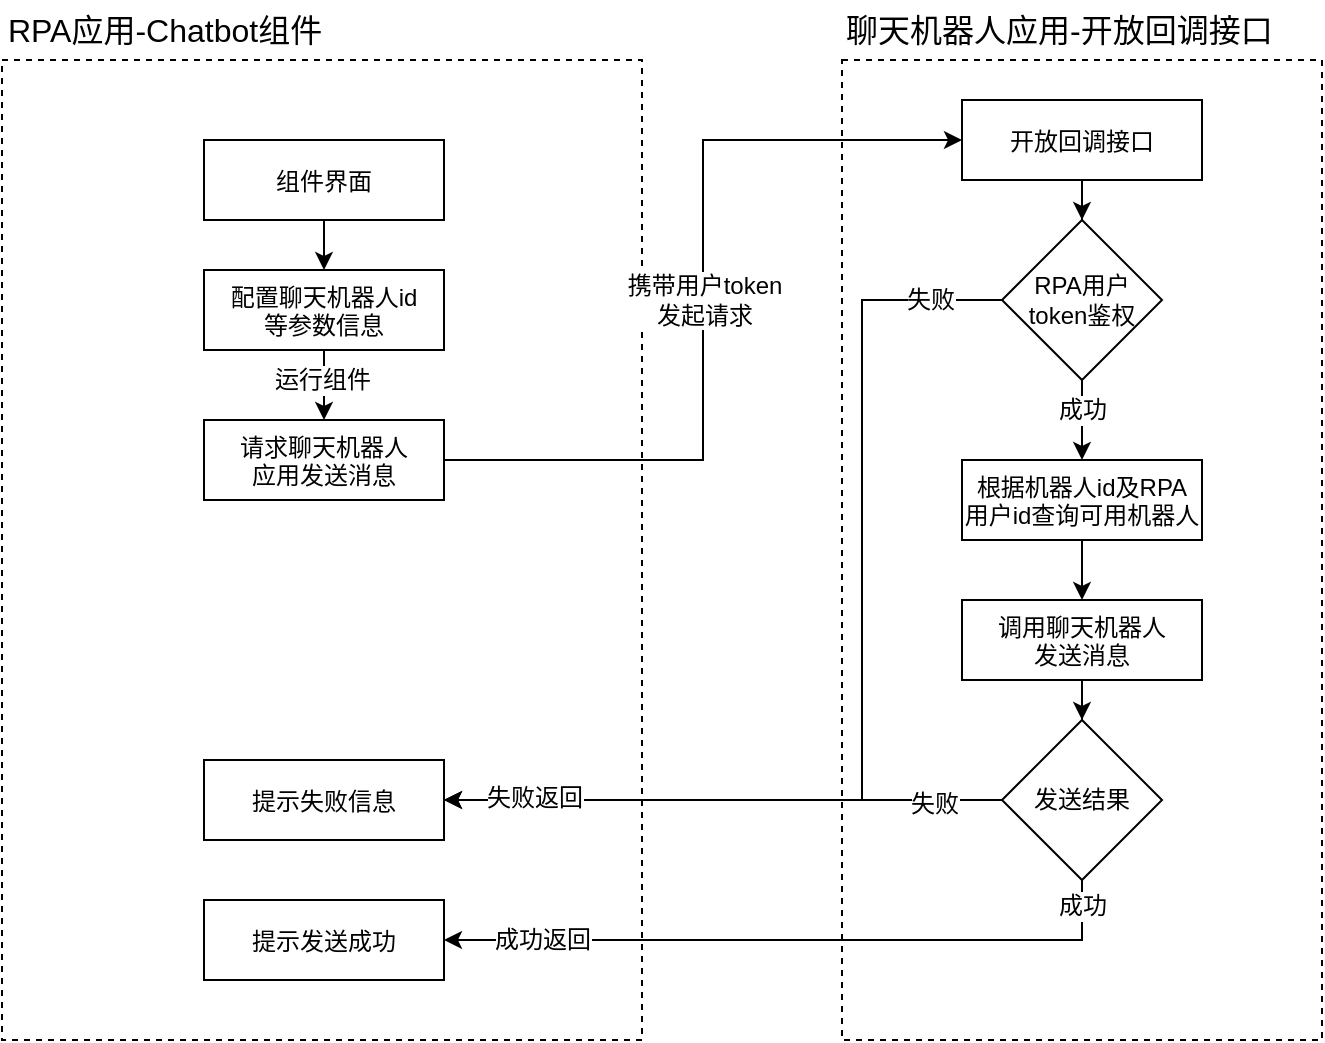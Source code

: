 <mxfile version="20.2.3" type="github">
  <diagram id="00pP6XiFxaDW4kAUhzNG" name="第 1 页">
    <mxGraphModel dx="972" dy="694" grid="1" gridSize="10" guides="1" tooltips="1" connect="1" arrows="1" fold="1" page="1" pageScale="1" pageWidth="827" pageHeight="1169" math="0" shadow="0">
      <root>
        <mxCell id="0" />
        <mxCell id="1" parent="0" />
        <mxCell id="4kHOYp_SDAM8aWlQZxyU-1" value="" style="fontStyle=0;dashed=1;" vertex="1" parent="1">
          <mxGeometry x="890" y="355" width="320" height="490" as="geometry" />
        </mxCell>
        <mxCell id="4kHOYp_SDAM8aWlQZxyU-2" value="RPA应用-Chatbot组件" style="text;html=1;strokeColor=none;fillColor=none;align=left;verticalAlign=middle;whiteSpace=wrap;rounded=0;fontSize=16;" vertex="1" parent="1">
          <mxGeometry x="891" y="325" width="220" height="30" as="geometry" />
        </mxCell>
        <mxCell id="4kHOYp_SDAM8aWlQZxyU-3" value="" style="fontStyle=0;dashed=1;" vertex="1" parent="1">
          <mxGeometry x="1310" y="355" width="240" height="490" as="geometry" />
        </mxCell>
        <mxCell id="4kHOYp_SDAM8aWlQZxyU-4" value="聊天机器人应用-开放回调接口" style="text;html=1;strokeColor=none;fillColor=none;align=left;verticalAlign=middle;whiteSpace=wrap;rounded=0;fontSize=16;" vertex="1" parent="1">
          <mxGeometry x="1310" y="325" width="220" height="30" as="geometry" />
        </mxCell>
        <mxCell id="4kHOYp_SDAM8aWlQZxyU-5" style="edgeStyle=orthogonalEdgeStyle;rounded=0;orthogonalLoop=1;jettySize=auto;html=1;entryX=0.5;entryY=0;entryDx=0;entryDy=0;fontFamily=Helvetica;fontSize=12;fontColor=default;" edge="1" parent="1" source="4kHOYp_SDAM8aWlQZxyU-6" target="4kHOYp_SDAM8aWlQZxyU-22">
          <mxGeometry relative="1" as="geometry" />
        </mxCell>
        <mxCell id="4kHOYp_SDAM8aWlQZxyU-6" value="开放回调接口" style="fontStyle=0;fontSize=12;" vertex="1" parent="1">
          <mxGeometry x="1370" y="375" width="120" height="40" as="geometry" />
        </mxCell>
        <mxCell id="4kHOYp_SDAM8aWlQZxyU-7" style="edgeStyle=orthogonalEdgeStyle;rounded=0;orthogonalLoop=1;jettySize=auto;html=1;entryX=0.5;entryY=0;entryDx=0;entryDy=0;fontFamily=Helvetica;fontSize=12;fontColor=default;" edge="1" parent="1" source="4kHOYp_SDAM8aWlQZxyU-8" target="4kHOYp_SDAM8aWlQZxyU-10">
          <mxGeometry relative="1" as="geometry" />
        </mxCell>
        <mxCell id="4kHOYp_SDAM8aWlQZxyU-8" value="根据机器人id及RPA&#xa;用户id查询可用机器人" style="fontStyle=0;fontSize=12;" vertex="1" parent="1">
          <mxGeometry x="1370" y="555" width="120" height="40" as="geometry" />
        </mxCell>
        <mxCell id="4kHOYp_SDAM8aWlQZxyU-9" style="edgeStyle=orthogonalEdgeStyle;rounded=0;orthogonalLoop=1;jettySize=auto;html=1;entryX=0.5;entryY=0;entryDx=0;entryDy=0;fontFamily=Helvetica;fontSize=12;fontColor=default;" edge="1" parent="1" source="4kHOYp_SDAM8aWlQZxyU-10" target="4kHOYp_SDAM8aWlQZxyU-29">
          <mxGeometry relative="1" as="geometry" />
        </mxCell>
        <mxCell id="4kHOYp_SDAM8aWlQZxyU-10" value="调用聊天机器人&#xa;发送消息" style="fontStyle=0;fontSize=12;" vertex="1" parent="1">
          <mxGeometry x="1370" y="625" width="120" height="40" as="geometry" />
        </mxCell>
        <mxCell id="4kHOYp_SDAM8aWlQZxyU-11" style="edgeStyle=orthogonalEdgeStyle;rounded=0;orthogonalLoop=1;jettySize=auto;html=1;entryX=0.5;entryY=0;entryDx=0;entryDy=0;fontFamily=Helvetica;fontSize=12;fontColor=default;" edge="1" parent="1" source="4kHOYp_SDAM8aWlQZxyU-12" target="4kHOYp_SDAM8aWlQZxyU-15">
          <mxGeometry relative="1" as="geometry" />
        </mxCell>
        <mxCell id="4kHOYp_SDAM8aWlQZxyU-12" value="组件界面" style="fontStyle=0;fontSize=12;" vertex="1" parent="1">
          <mxGeometry x="991" y="395" width="120" height="40" as="geometry" />
        </mxCell>
        <mxCell id="4kHOYp_SDAM8aWlQZxyU-13" style="edgeStyle=orthogonalEdgeStyle;rounded=0;orthogonalLoop=1;jettySize=auto;html=1;fontFamily=Helvetica;fontSize=12;fontColor=default;" edge="1" parent="1" source="4kHOYp_SDAM8aWlQZxyU-15" target="4kHOYp_SDAM8aWlQZxyU-17">
          <mxGeometry relative="1" as="geometry" />
        </mxCell>
        <mxCell id="4kHOYp_SDAM8aWlQZxyU-14" value="运行组件" style="edgeLabel;html=1;align=center;verticalAlign=middle;resizable=0;points=[];fontSize=12;fontFamily=Helvetica;fontColor=default;" vertex="1" connectable="0" parent="4kHOYp_SDAM8aWlQZxyU-13">
          <mxGeometry x="0.24" y="-1" relative="1" as="geometry">
            <mxPoint y="-3" as="offset" />
          </mxGeometry>
        </mxCell>
        <mxCell id="4kHOYp_SDAM8aWlQZxyU-15" value="配置聊天机器人id&#xa;等参数信息" style="fontStyle=0;fontSize=12;" vertex="1" parent="1">
          <mxGeometry x="991" y="460" width="120" height="40" as="geometry" />
        </mxCell>
        <mxCell id="4kHOYp_SDAM8aWlQZxyU-16" value="携带用户token&lt;br&gt;发起请求" style="edgeStyle=orthogonalEdgeStyle;rounded=0;orthogonalLoop=1;jettySize=auto;html=1;entryX=0;entryY=0.5;entryDx=0;entryDy=0;fontFamily=Helvetica;fontSize=12;fontColor=default;" edge="1" parent="1" source="4kHOYp_SDAM8aWlQZxyU-17" target="4kHOYp_SDAM8aWlQZxyU-6">
          <mxGeometry relative="1" as="geometry" />
        </mxCell>
        <mxCell id="4kHOYp_SDAM8aWlQZxyU-17" value="请求聊天机器人&#xa;应用发送消息" style="fontStyle=0;fontSize=12;" vertex="1" parent="1">
          <mxGeometry x="991" y="535" width="120" height="40" as="geometry" />
        </mxCell>
        <mxCell id="4kHOYp_SDAM8aWlQZxyU-18" style="edgeStyle=orthogonalEdgeStyle;rounded=0;orthogonalLoop=1;jettySize=auto;html=1;entryX=0.5;entryY=0;entryDx=0;entryDy=0;fontFamily=Helvetica;fontSize=12;fontColor=default;" edge="1" parent="1" source="4kHOYp_SDAM8aWlQZxyU-22" target="4kHOYp_SDAM8aWlQZxyU-8">
          <mxGeometry relative="1" as="geometry" />
        </mxCell>
        <mxCell id="4kHOYp_SDAM8aWlQZxyU-19" value="成功" style="edgeLabel;html=1;align=center;verticalAlign=middle;resizable=0;points=[];fontSize=12;fontFamily=Helvetica;fontColor=default;" vertex="1" connectable="0" parent="4kHOYp_SDAM8aWlQZxyU-18">
          <mxGeometry x="-0.25" relative="1" as="geometry">
            <mxPoint as="offset" />
          </mxGeometry>
        </mxCell>
        <mxCell id="4kHOYp_SDAM8aWlQZxyU-20" style="edgeStyle=orthogonalEdgeStyle;rounded=0;orthogonalLoop=1;jettySize=auto;html=1;entryX=1;entryY=0.5;entryDx=0;entryDy=0;fontFamily=Helvetica;fontSize=12;fontColor=default;" edge="1" parent="1" source="4kHOYp_SDAM8aWlQZxyU-22" target="4kHOYp_SDAM8aWlQZxyU-30">
          <mxGeometry relative="1" as="geometry">
            <Array as="points">
              <mxPoint x="1320" y="475" />
              <mxPoint x="1320" y="725" />
            </Array>
          </mxGeometry>
        </mxCell>
        <mxCell id="4kHOYp_SDAM8aWlQZxyU-21" value="失败" style="edgeLabel;html=1;align=center;verticalAlign=middle;resizable=0;points=[];fontSize=12;fontFamily=Helvetica;fontColor=default;" vertex="1" connectable="0" parent="4kHOYp_SDAM8aWlQZxyU-20">
          <mxGeometry x="-0.863" relative="1" as="geometry">
            <mxPoint as="offset" />
          </mxGeometry>
        </mxCell>
        <mxCell id="4kHOYp_SDAM8aWlQZxyU-22" value="RPA用户&lt;br&gt;token鉴权" style="rhombus;whiteSpace=wrap;html=1;fontFamily=Helvetica;fontSize=12;fontColor=default;" vertex="1" parent="1">
          <mxGeometry x="1390" y="435" width="80" height="80" as="geometry" />
        </mxCell>
        <mxCell id="4kHOYp_SDAM8aWlQZxyU-23" style="edgeStyle=orthogonalEdgeStyle;rounded=0;orthogonalLoop=1;jettySize=auto;html=1;entryX=1;entryY=0.5;entryDx=0;entryDy=0;fontFamily=Helvetica;fontSize=12;fontColor=default;" edge="1" parent="1" source="4kHOYp_SDAM8aWlQZxyU-29" target="4kHOYp_SDAM8aWlQZxyU-30">
          <mxGeometry relative="1" as="geometry" />
        </mxCell>
        <mxCell id="4kHOYp_SDAM8aWlQZxyU-24" value="失败返回" style="edgeLabel;html=1;align=center;verticalAlign=middle;resizable=0;points=[];fontSize=12;fontFamily=Helvetica;fontColor=default;" vertex="1" connectable="0" parent="4kHOYp_SDAM8aWlQZxyU-23">
          <mxGeometry x="0.677" y="-1" relative="1" as="geometry">
            <mxPoint as="offset" />
          </mxGeometry>
        </mxCell>
        <mxCell id="4kHOYp_SDAM8aWlQZxyU-25" value="失败" style="edgeLabel;html=1;align=center;verticalAlign=middle;resizable=0;points=[];fontSize=12;fontFamily=Helvetica;fontColor=default;" vertex="1" connectable="0" parent="4kHOYp_SDAM8aWlQZxyU-23">
          <mxGeometry x="-0.754" y="2" relative="1" as="geometry">
            <mxPoint as="offset" />
          </mxGeometry>
        </mxCell>
        <mxCell id="4kHOYp_SDAM8aWlQZxyU-26" style="edgeStyle=orthogonalEdgeStyle;rounded=0;orthogonalLoop=1;jettySize=auto;html=1;entryX=1;entryY=0.5;entryDx=0;entryDy=0;fontFamily=Helvetica;fontSize=12;fontColor=default;" edge="1" parent="1" source="4kHOYp_SDAM8aWlQZxyU-29" target="4kHOYp_SDAM8aWlQZxyU-31">
          <mxGeometry relative="1" as="geometry">
            <Array as="points">
              <mxPoint x="1430" y="795" />
            </Array>
          </mxGeometry>
        </mxCell>
        <mxCell id="4kHOYp_SDAM8aWlQZxyU-27" value="成功返回" style="edgeLabel;html=1;align=center;verticalAlign=middle;resizable=0;points=[];fontSize=12;fontFamily=Helvetica;fontColor=default;" vertex="1" connectable="0" parent="4kHOYp_SDAM8aWlQZxyU-26">
          <mxGeometry x="0.765" relative="1" as="geometry">
            <mxPoint x="8" as="offset" />
          </mxGeometry>
        </mxCell>
        <mxCell id="4kHOYp_SDAM8aWlQZxyU-28" value="成功" style="edgeLabel;html=1;align=center;verticalAlign=middle;resizable=0;points=[];fontSize=12;fontFamily=Helvetica;fontColor=default;" vertex="1" connectable="0" parent="4kHOYp_SDAM8aWlQZxyU-26">
          <mxGeometry x="-0.927" relative="1" as="geometry">
            <mxPoint as="offset" />
          </mxGeometry>
        </mxCell>
        <mxCell id="4kHOYp_SDAM8aWlQZxyU-29" value="发送结果" style="rhombus;whiteSpace=wrap;html=1;fontFamily=Helvetica;fontSize=12;fontColor=default;" vertex="1" parent="1">
          <mxGeometry x="1390" y="685" width="80" height="80" as="geometry" />
        </mxCell>
        <mxCell id="4kHOYp_SDAM8aWlQZxyU-30" value="提示失败信息" style="fontStyle=0;fontSize=12;" vertex="1" parent="1">
          <mxGeometry x="991" y="705" width="120" height="40" as="geometry" />
        </mxCell>
        <mxCell id="4kHOYp_SDAM8aWlQZxyU-31" value="提示发送成功" style="fontStyle=0;fontSize=12;" vertex="1" parent="1">
          <mxGeometry x="991" y="775" width="120" height="40" as="geometry" />
        </mxCell>
      </root>
    </mxGraphModel>
  </diagram>
</mxfile>
